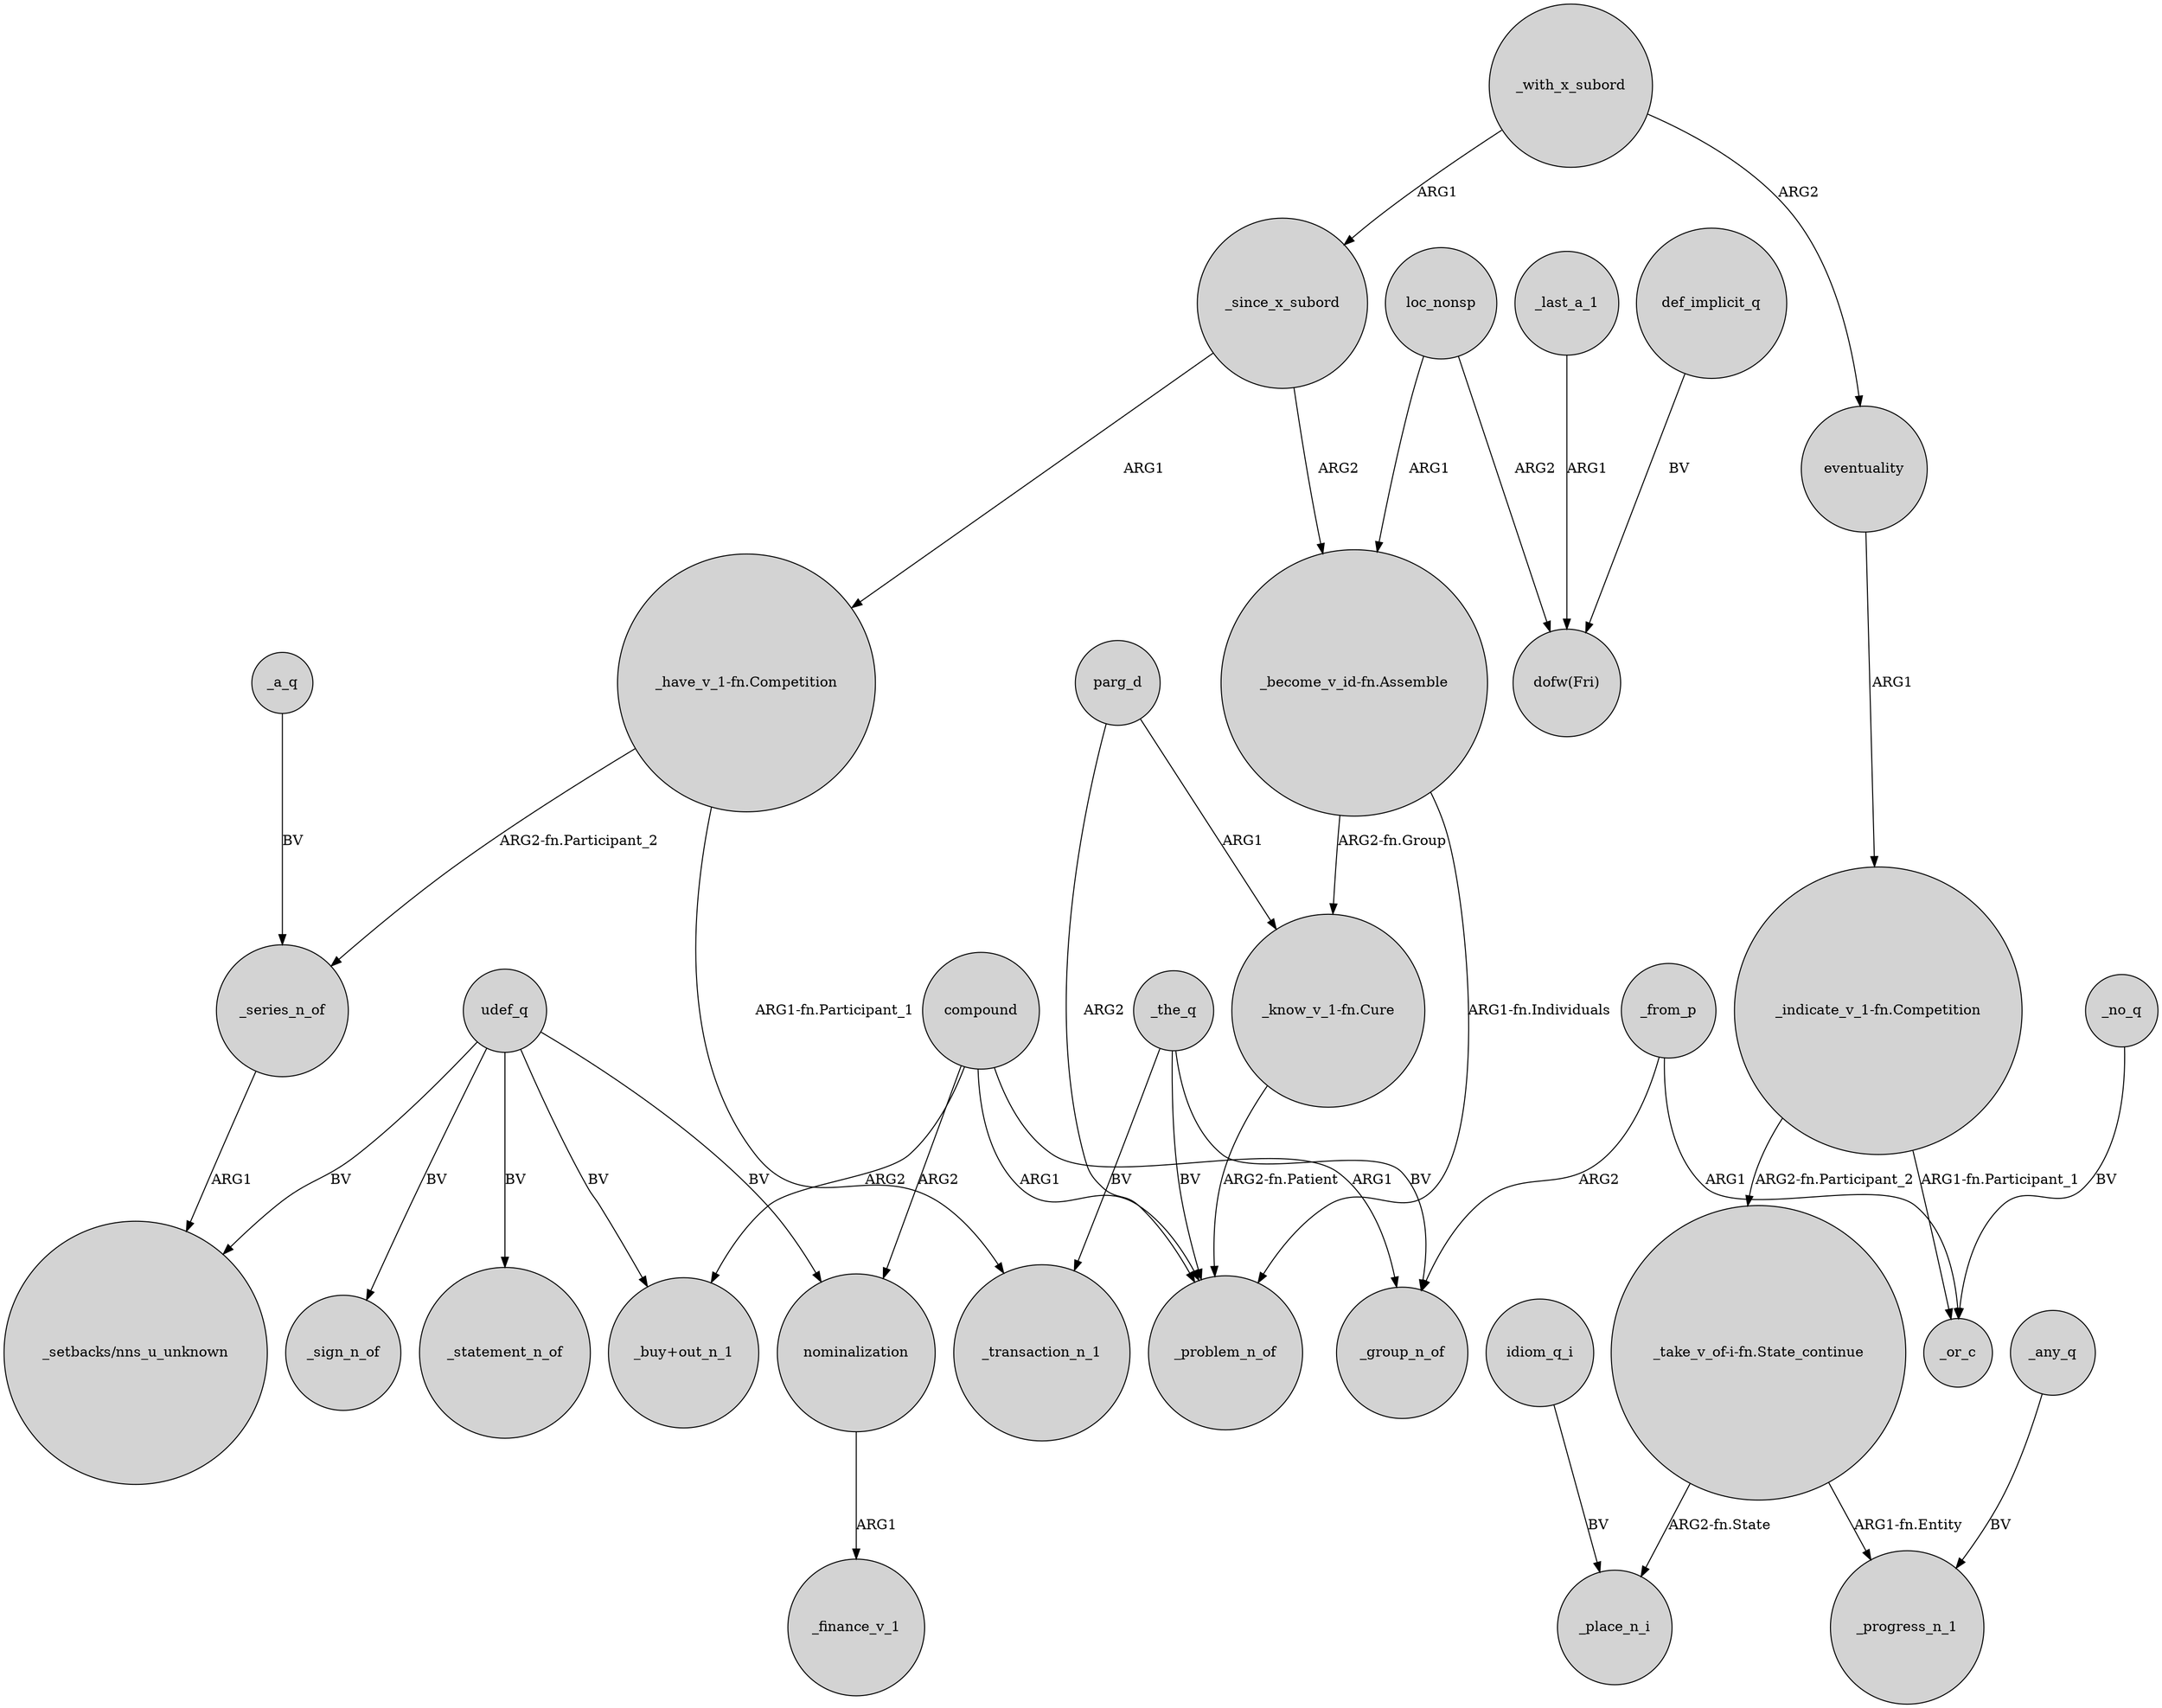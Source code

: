 digraph {
	node [shape=circle style=filled]
	"_have_v_1-fn.Competition" -> _series_n_of [label="ARG2-fn.Participant_2"]
	parg_d -> "_know_v_1-fn.Cure" [label=ARG1]
	udef_q -> _sign_n_of [label=BV]
	"_indicate_v_1-fn.Competition" -> _or_c [label="ARG1-fn.Participant_1"]
	nominalization -> _finance_v_1 [label=ARG1]
	"_become_v_id-fn.Assemble" -> "_know_v_1-fn.Cure" [label="ARG2-fn.Group"]
	loc_nonsp -> "dofw(Fri)" [label=ARG2]
	udef_q -> nominalization [label=BV]
	_last_a_1 -> "dofw(Fri)" [label=ARG1]
	compound -> _problem_n_of [label=ARG1]
	"_know_v_1-fn.Cure" -> _problem_n_of [label="ARG2-fn.Patient"]
	_no_q -> _or_c [label=BV]
	udef_q -> "_buy+out_n_1" [label=BV]
	"_take_v_of-i-fn.State_continue" -> _progress_n_1 [label="ARG1-fn.Entity"]
	_a_q -> _series_n_of [label=BV]
	udef_q -> _statement_n_of [label=BV]
	compound -> _group_n_of [label=ARG1]
	_since_x_subord -> "_have_v_1-fn.Competition" [label=ARG1]
	compound -> nominalization [label=ARG2]
	_the_q -> _problem_n_of [label=BV]
	_the_q -> _transaction_n_1 [label=BV]
	_with_x_subord -> _since_x_subord [label=ARG1]
	"_become_v_id-fn.Assemble" -> _problem_n_of [label="ARG1-fn.Individuals"]
	idiom_q_i -> _place_n_i [label=BV]
	def_implicit_q -> "dofw(Fri)" [label=BV]
	_the_q -> _group_n_of [label=BV]
	_any_q -> _progress_n_1 [label=BV]
	"_take_v_of-i-fn.State_continue" -> _place_n_i [label="ARG2-fn.State"]
	_from_p -> _group_n_of [label=ARG2]
	_with_x_subord -> eventuality [label=ARG2]
	eventuality -> "_indicate_v_1-fn.Competition" [label=ARG1]
	_since_x_subord -> "_become_v_id-fn.Assemble" [label=ARG2]
	parg_d -> _problem_n_of [label=ARG2]
	compound -> "_buy+out_n_1" [label=ARG2]
	loc_nonsp -> "_become_v_id-fn.Assemble" [label=ARG1]
	_from_p -> _or_c [label=ARG1]
	_series_n_of -> "_setbacks/nns_u_unknown" [label=ARG1]
	"_have_v_1-fn.Competition" -> _transaction_n_1 [label="ARG1-fn.Participant_1"]
	udef_q -> "_setbacks/nns_u_unknown" [label=BV]
	"_indicate_v_1-fn.Competition" -> "_take_v_of-i-fn.State_continue" [label="ARG2-fn.Participant_2"]
}
